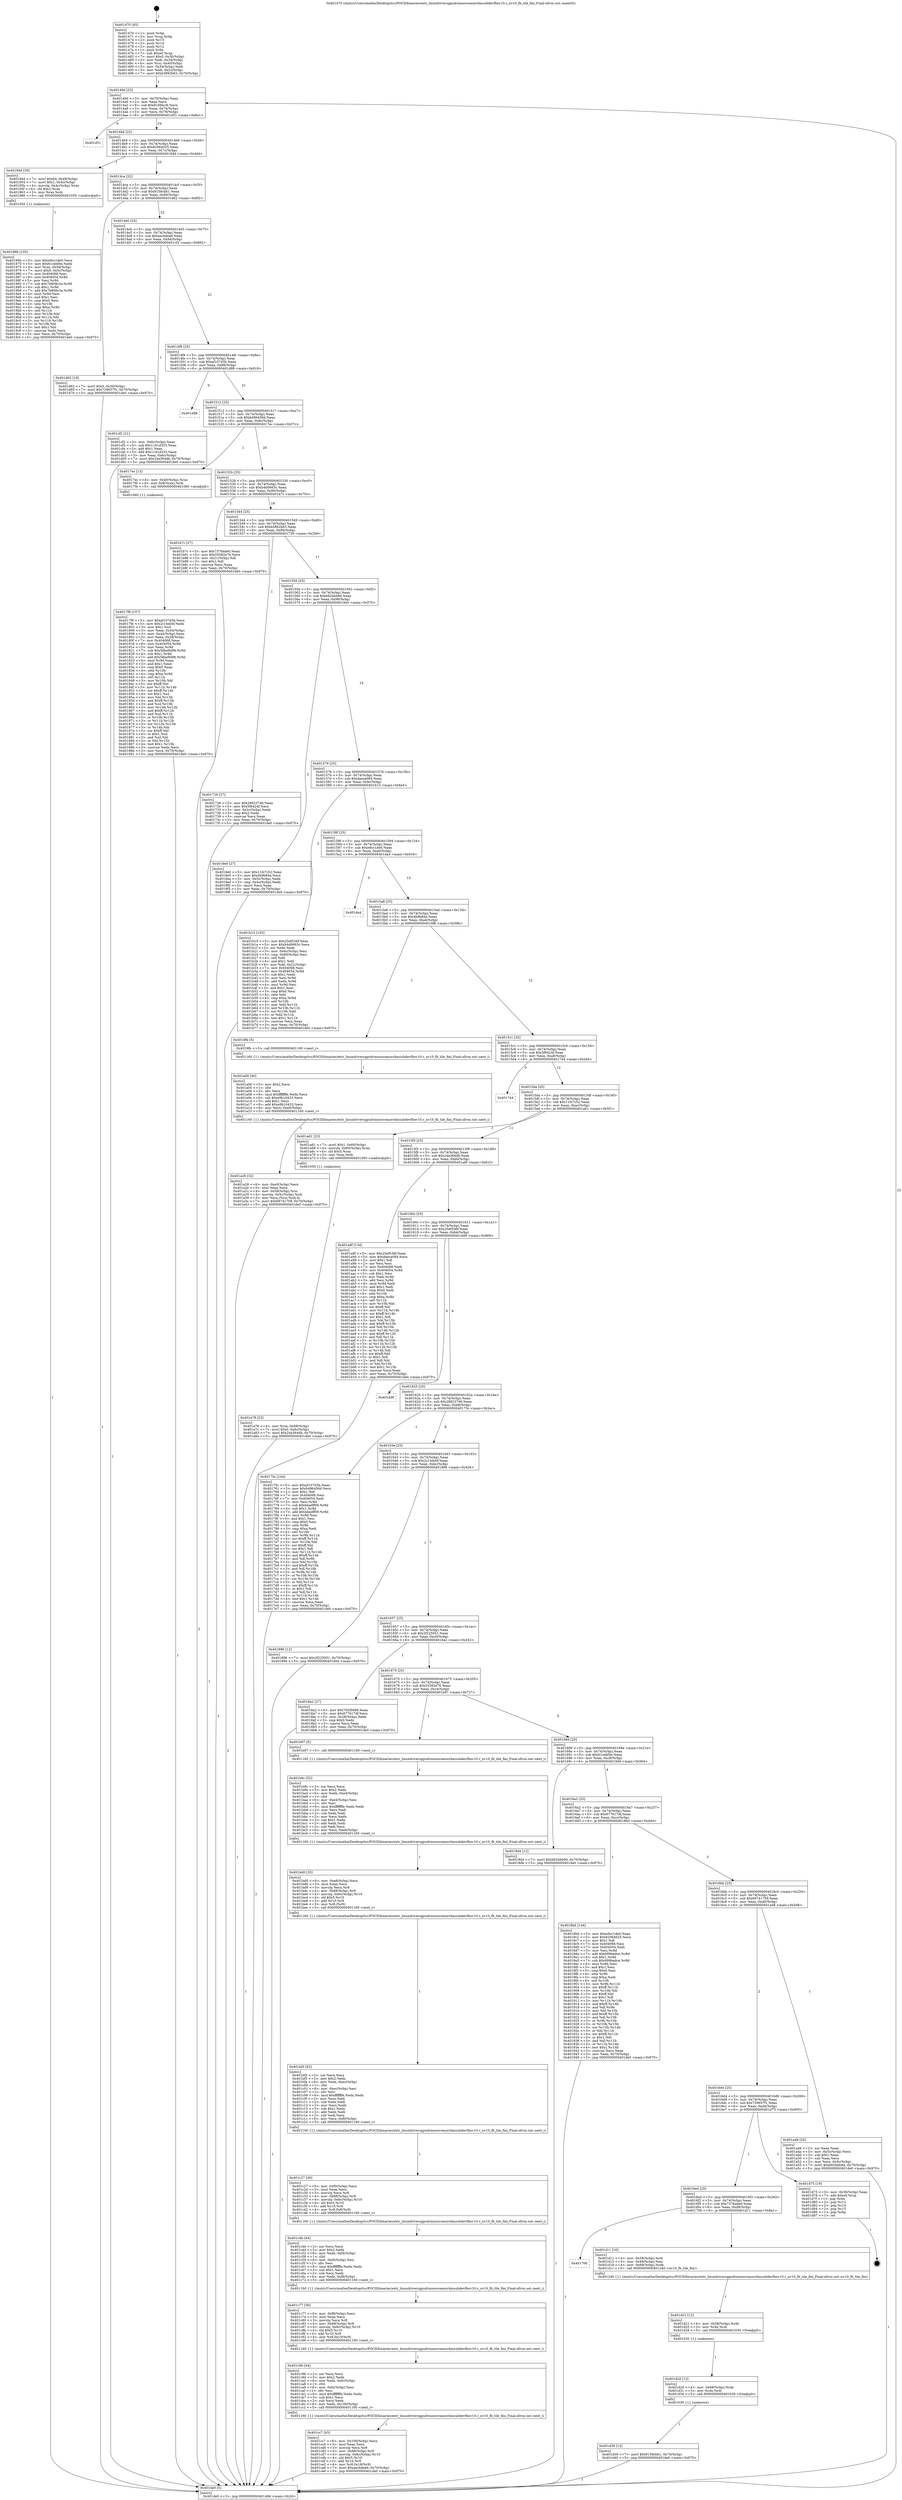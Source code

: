 digraph "0x401470" {
  label = "0x401470 (/mnt/c/Users/mathe/Desktop/tcc/POCII/binaries/extr_linuxdriversgpudrmnouveaunvkmsubdevfbnv10.c_nv10_fb_tile_fini_Final-ollvm.out::main(0))"
  labelloc = "t"
  node[shape=record]

  Entry [label="",width=0.3,height=0.3,shape=circle,fillcolor=black,style=filled]
  "0x40149d" [label="{
     0x40149d [23]\l
     | [instrs]\l
     &nbsp;&nbsp;0x40149d \<+3\>: mov -0x70(%rbp),%eax\l
     &nbsp;&nbsp;0x4014a0 \<+2\>: mov %eax,%ecx\l
     &nbsp;&nbsp;0x4014a2 \<+6\>: sub $0x816fdcc6,%ecx\l
     &nbsp;&nbsp;0x4014a8 \<+3\>: mov %eax,-0x74(%rbp)\l
     &nbsp;&nbsp;0x4014ab \<+3\>: mov %ecx,-0x78(%rbp)\l
     &nbsp;&nbsp;0x4014ae \<+6\>: je 0000000000401d51 \<main+0x8e1\>\l
  }"]
  "0x401d51" [label="{
     0x401d51\l
  }", style=dashed]
  "0x4014b4" [label="{
     0x4014b4 [22]\l
     | [instrs]\l
     &nbsp;&nbsp;0x4014b4 \<+5\>: jmp 00000000004014b9 \<main+0x49\>\l
     &nbsp;&nbsp;0x4014b9 \<+3\>: mov -0x74(%rbp),%eax\l
     &nbsp;&nbsp;0x4014bc \<+5\>: sub $0x82064025,%eax\l
     &nbsp;&nbsp;0x4014c1 \<+3\>: mov %eax,-0x7c(%rbp)\l
     &nbsp;&nbsp;0x4014c4 \<+6\>: je 000000000040194d \<main+0x4dd\>\l
  }"]
  Exit [label="",width=0.3,height=0.3,shape=circle,fillcolor=black,style=filled,peripheries=2]
  "0x40194d" [label="{
     0x40194d [30]\l
     | [instrs]\l
     &nbsp;&nbsp;0x40194d \<+7\>: movl $0x64,-0x48(%rbp)\l
     &nbsp;&nbsp;0x401954 \<+7\>: movl $0x1,-0x4c(%rbp)\l
     &nbsp;&nbsp;0x40195b \<+4\>: movslq -0x4c(%rbp),%rax\l
     &nbsp;&nbsp;0x40195f \<+4\>: shl $0x2,%rax\l
     &nbsp;&nbsp;0x401963 \<+3\>: mov %rax,%rdi\l
     &nbsp;&nbsp;0x401966 \<+5\>: call 0000000000401050 \<malloc@plt\>\l
     | [calls]\l
     &nbsp;&nbsp;0x401050 \{1\} (unknown)\l
  }"]
  "0x4014ca" [label="{
     0x4014ca [22]\l
     | [instrs]\l
     &nbsp;&nbsp;0x4014ca \<+5\>: jmp 00000000004014cf \<main+0x5f\>\l
     &nbsp;&nbsp;0x4014cf \<+3\>: mov -0x74(%rbp),%eax\l
     &nbsp;&nbsp;0x4014d2 \<+5\>: sub $0x9158cbb1,%eax\l
     &nbsp;&nbsp;0x4014d7 \<+3\>: mov %eax,-0x80(%rbp)\l
     &nbsp;&nbsp;0x4014da \<+6\>: je 0000000000401d62 \<main+0x8f2\>\l
  }"]
  "0x401d39" [label="{
     0x401d39 [12]\l
     | [instrs]\l
     &nbsp;&nbsp;0x401d39 \<+7\>: movl $0x9158cbb1,-0x70(%rbp)\l
     &nbsp;&nbsp;0x401d40 \<+5\>: jmp 0000000000401de0 \<main+0x970\>\l
  }"]
  "0x401d62" [label="{
     0x401d62 [19]\l
     | [instrs]\l
     &nbsp;&nbsp;0x401d62 \<+7\>: movl $0x0,-0x30(%rbp)\l
     &nbsp;&nbsp;0x401d69 \<+7\>: movl $0x729657f1,-0x70(%rbp)\l
     &nbsp;&nbsp;0x401d70 \<+5\>: jmp 0000000000401de0 \<main+0x970\>\l
  }"]
  "0x4014e0" [label="{
     0x4014e0 [25]\l
     | [instrs]\l
     &nbsp;&nbsp;0x4014e0 \<+5\>: jmp 00000000004014e5 \<main+0x75\>\l
     &nbsp;&nbsp;0x4014e5 \<+3\>: mov -0x74(%rbp),%eax\l
     &nbsp;&nbsp;0x4014e8 \<+5\>: sub $0xaecbdea9,%eax\l
     &nbsp;&nbsp;0x4014ed \<+6\>: mov %eax,-0x84(%rbp)\l
     &nbsp;&nbsp;0x4014f3 \<+6\>: je 0000000000401cf2 \<main+0x882\>\l
  }"]
  "0x401d2d" [label="{
     0x401d2d [12]\l
     | [instrs]\l
     &nbsp;&nbsp;0x401d2d \<+4\>: mov -0x68(%rbp),%rdx\l
     &nbsp;&nbsp;0x401d31 \<+3\>: mov %rdx,%rdi\l
     &nbsp;&nbsp;0x401d34 \<+5\>: call 0000000000401030 \<free@plt\>\l
     | [calls]\l
     &nbsp;&nbsp;0x401030 \{1\} (unknown)\l
  }"]
  "0x401cf2" [label="{
     0x401cf2 [31]\l
     | [instrs]\l
     &nbsp;&nbsp;0x401cf2 \<+3\>: mov -0x6c(%rbp),%eax\l
     &nbsp;&nbsp;0x401cf5 \<+5\>: sub $0x1161d333,%eax\l
     &nbsp;&nbsp;0x401cfa \<+3\>: add $0x1,%eax\l
     &nbsp;&nbsp;0x401cfd \<+5\>: add $0x1161d333,%eax\l
     &nbsp;&nbsp;0x401d02 \<+3\>: mov %eax,-0x6c(%rbp)\l
     &nbsp;&nbsp;0x401d05 \<+7\>: movl $0x24a364db,-0x70(%rbp)\l
     &nbsp;&nbsp;0x401d0c \<+5\>: jmp 0000000000401de0 \<main+0x970\>\l
  }"]
  "0x4014f9" [label="{
     0x4014f9 [25]\l
     | [instrs]\l
     &nbsp;&nbsp;0x4014f9 \<+5\>: jmp 00000000004014fe \<main+0x8e\>\l
     &nbsp;&nbsp;0x4014fe \<+3\>: mov -0x74(%rbp),%eax\l
     &nbsp;&nbsp;0x401501 \<+5\>: sub $0xaf107d3b,%eax\l
     &nbsp;&nbsp;0x401506 \<+6\>: mov %eax,-0x88(%rbp)\l
     &nbsp;&nbsp;0x40150c \<+6\>: je 0000000000401d88 \<main+0x918\>\l
  }"]
  "0x401d21" [label="{
     0x401d21 [12]\l
     | [instrs]\l
     &nbsp;&nbsp;0x401d21 \<+4\>: mov -0x58(%rbp),%rdx\l
     &nbsp;&nbsp;0x401d25 \<+3\>: mov %rdx,%rdi\l
     &nbsp;&nbsp;0x401d28 \<+5\>: call 0000000000401030 \<free@plt\>\l
     | [calls]\l
     &nbsp;&nbsp;0x401030 \{1\} (unknown)\l
  }"]
  "0x401d88" [label="{
     0x401d88\l
  }", style=dashed]
  "0x401512" [label="{
     0x401512 [25]\l
     | [instrs]\l
     &nbsp;&nbsp;0x401512 \<+5\>: jmp 0000000000401517 \<main+0xa7\>\l
     &nbsp;&nbsp;0x401517 \<+3\>: mov -0x74(%rbp),%eax\l
     &nbsp;&nbsp;0x40151a \<+5\>: sub $0xb496456d,%eax\l
     &nbsp;&nbsp;0x40151f \<+6\>: mov %eax,-0x8c(%rbp)\l
     &nbsp;&nbsp;0x401525 \<+6\>: je 00000000004017ec \<main+0x37c\>\l
  }"]
  "0x401706" [label="{
     0x401706\l
  }", style=dashed]
  "0x4017ec" [label="{
     0x4017ec [13]\l
     | [instrs]\l
     &nbsp;&nbsp;0x4017ec \<+4\>: mov -0x40(%rbp),%rax\l
     &nbsp;&nbsp;0x4017f0 \<+4\>: mov 0x8(%rax),%rdi\l
     &nbsp;&nbsp;0x4017f4 \<+5\>: call 0000000000401060 \<atoi@plt\>\l
     | [calls]\l
     &nbsp;&nbsp;0x401060 \{1\} (unknown)\l
  }"]
  "0x40152b" [label="{
     0x40152b [25]\l
     | [instrs]\l
     &nbsp;&nbsp;0x40152b \<+5\>: jmp 0000000000401530 \<main+0xc0\>\l
     &nbsp;&nbsp;0x401530 \<+3\>: mov -0x74(%rbp),%eax\l
     &nbsp;&nbsp;0x401533 \<+5\>: sub $0xb4d0663c,%eax\l
     &nbsp;&nbsp;0x401538 \<+6\>: mov %eax,-0x90(%rbp)\l
     &nbsp;&nbsp;0x40153e \<+6\>: je 0000000000401b7c \<main+0x70c\>\l
  }"]
  "0x401d11" [label="{
     0x401d11 [16]\l
     | [instrs]\l
     &nbsp;&nbsp;0x401d11 \<+4\>: mov -0x58(%rbp),%rdi\l
     &nbsp;&nbsp;0x401d15 \<+3\>: mov -0x48(%rbp),%esi\l
     &nbsp;&nbsp;0x401d18 \<+4\>: mov -0x68(%rbp),%rdx\l
     &nbsp;&nbsp;0x401d1c \<+5\>: call 0000000000401240 \<nv10_fb_tile_fini\>\l
     | [calls]\l
     &nbsp;&nbsp;0x401240 \{1\} (/mnt/c/Users/mathe/Desktop/tcc/POCII/binaries/extr_linuxdriversgpudrmnouveaunvkmsubdevfbnv10.c_nv10_fb_tile_fini_Final-ollvm.out::nv10_fb_tile_fini)\l
  }"]
  "0x401b7c" [label="{
     0x401b7c [27]\l
     | [instrs]\l
     &nbsp;&nbsp;0x401b7c \<+5\>: mov $0x7376ade0,%eax\l
     &nbsp;&nbsp;0x401b81 \<+5\>: mov $0x55582e76,%ecx\l
     &nbsp;&nbsp;0x401b86 \<+3\>: mov -0x21(%rbp),%dl\l
     &nbsp;&nbsp;0x401b89 \<+3\>: test $0x1,%dl\l
     &nbsp;&nbsp;0x401b8c \<+3\>: cmovne %ecx,%eax\l
     &nbsp;&nbsp;0x401b8f \<+3\>: mov %eax,-0x70(%rbp)\l
     &nbsp;&nbsp;0x401b92 \<+5\>: jmp 0000000000401de0 \<main+0x970\>\l
  }"]
  "0x401544" [label="{
     0x401544 [25]\l
     | [instrs]\l
     &nbsp;&nbsp;0x401544 \<+5\>: jmp 0000000000401549 \<main+0xd9\>\l
     &nbsp;&nbsp;0x401549 \<+3\>: mov -0x74(%rbp),%eax\l
     &nbsp;&nbsp;0x40154c \<+5\>: sub $0xb5892b63,%eax\l
     &nbsp;&nbsp;0x401551 \<+6\>: mov %eax,-0x94(%rbp)\l
     &nbsp;&nbsp;0x401557 \<+6\>: je 0000000000401729 \<main+0x2b9\>\l
  }"]
  "0x4016ed" [label="{
     0x4016ed [25]\l
     | [instrs]\l
     &nbsp;&nbsp;0x4016ed \<+5\>: jmp 00000000004016f2 \<main+0x282\>\l
     &nbsp;&nbsp;0x4016f2 \<+3\>: mov -0x74(%rbp),%eax\l
     &nbsp;&nbsp;0x4016f5 \<+5\>: sub $0x7376ade0,%eax\l
     &nbsp;&nbsp;0x4016fa \<+6\>: mov %eax,-0xd8(%rbp)\l
     &nbsp;&nbsp;0x401700 \<+6\>: je 0000000000401d11 \<main+0x8a1\>\l
  }"]
  "0x401729" [label="{
     0x401729 [27]\l
     | [instrs]\l
     &nbsp;&nbsp;0x401729 \<+5\>: mov $0x28923746,%eax\l
     &nbsp;&nbsp;0x40172e \<+5\>: mov $0x5f6424f,%ecx\l
     &nbsp;&nbsp;0x401733 \<+3\>: mov -0x2c(%rbp),%edx\l
     &nbsp;&nbsp;0x401736 \<+3\>: cmp $0x2,%edx\l
     &nbsp;&nbsp;0x401739 \<+3\>: cmovne %ecx,%eax\l
     &nbsp;&nbsp;0x40173c \<+3\>: mov %eax,-0x70(%rbp)\l
     &nbsp;&nbsp;0x40173f \<+5\>: jmp 0000000000401de0 \<main+0x970\>\l
  }"]
  "0x40155d" [label="{
     0x40155d [25]\l
     | [instrs]\l
     &nbsp;&nbsp;0x40155d \<+5\>: jmp 0000000000401562 \<main+0xf2\>\l
     &nbsp;&nbsp;0x401562 \<+3\>: mov -0x74(%rbp),%eax\l
     &nbsp;&nbsp;0x401565 \<+5\>: sub $0xb62bbb9d,%eax\l
     &nbsp;&nbsp;0x40156a \<+6\>: mov %eax,-0x98(%rbp)\l
     &nbsp;&nbsp;0x401570 \<+6\>: je 00000000004019e0 \<main+0x570\>\l
  }"]
  "0x401de0" [label="{
     0x401de0 [5]\l
     | [instrs]\l
     &nbsp;&nbsp;0x401de0 \<+5\>: jmp 000000000040149d \<main+0x2d\>\l
  }"]
  "0x401470" [label="{
     0x401470 [45]\l
     | [instrs]\l
     &nbsp;&nbsp;0x401470 \<+1\>: push %rbp\l
     &nbsp;&nbsp;0x401471 \<+3\>: mov %rsp,%rbp\l
     &nbsp;&nbsp;0x401474 \<+2\>: push %r15\l
     &nbsp;&nbsp;0x401476 \<+2\>: push %r14\l
     &nbsp;&nbsp;0x401478 \<+2\>: push %r12\l
     &nbsp;&nbsp;0x40147a \<+1\>: push %rbx\l
     &nbsp;&nbsp;0x40147b \<+7\>: sub $0xe0,%rsp\l
     &nbsp;&nbsp;0x401482 \<+7\>: movl $0x0,-0x30(%rbp)\l
     &nbsp;&nbsp;0x401489 \<+3\>: mov %edi,-0x34(%rbp)\l
     &nbsp;&nbsp;0x40148c \<+4\>: mov %rsi,-0x40(%rbp)\l
     &nbsp;&nbsp;0x401490 \<+3\>: mov -0x34(%rbp),%edi\l
     &nbsp;&nbsp;0x401493 \<+3\>: mov %edi,-0x2c(%rbp)\l
     &nbsp;&nbsp;0x401496 \<+7\>: movl $0xb5892b63,-0x70(%rbp)\l
  }"]
  "0x401d75" [label="{
     0x401d75 [19]\l
     | [instrs]\l
     &nbsp;&nbsp;0x401d75 \<+3\>: mov -0x30(%rbp),%eax\l
     &nbsp;&nbsp;0x401d78 \<+7\>: add $0xe0,%rsp\l
     &nbsp;&nbsp;0x401d7f \<+1\>: pop %rbx\l
     &nbsp;&nbsp;0x401d80 \<+2\>: pop %r12\l
     &nbsp;&nbsp;0x401d82 \<+2\>: pop %r14\l
     &nbsp;&nbsp;0x401d84 \<+2\>: pop %r15\l
     &nbsp;&nbsp;0x401d86 \<+1\>: pop %rbp\l
     &nbsp;&nbsp;0x401d87 \<+1\>: ret\l
  }"]
  "0x4019e0" [label="{
     0x4019e0 [27]\l
     | [instrs]\l
     &nbsp;&nbsp;0x4019e0 \<+5\>: mov $0x11fc7c52,%eax\l
     &nbsp;&nbsp;0x4019e5 \<+5\>: mov $0x4b9b84a,%ecx\l
     &nbsp;&nbsp;0x4019ea \<+3\>: mov -0x5c(%rbp),%edx\l
     &nbsp;&nbsp;0x4019ed \<+3\>: cmp -0x4c(%rbp),%edx\l
     &nbsp;&nbsp;0x4019f0 \<+3\>: cmovl %ecx,%eax\l
     &nbsp;&nbsp;0x4019f3 \<+3\>: mov %eax,-0x70(%rbp)\l
     &nbsp;&nbsp;0x4019f6 \<+5\>: jmp 0000000000401de0 \<main+0x970\>\l
  }"]
  "0x401576" [label="{
     0x401576 [25]\l
     | [instrs]\l
     &nbsp;&nbsp;0x401576 \<+5\>: jmp 000000000040157b \<main+0x10b\>\l
     &nbsp;&nbsp;0x40157b \<+3\>: mov -0x74(%rbp),%eax\l
     &nbsp;&nbsp;0x40157e \<+5\>: sub $0xdaeca084,%eax\l
     &nbsp;&nbsp;0x401583 \<+6\>: mov %eax,-0x9c(%rbp)\l
     &nbsp;&nbsp;0x401589 \<+6\>: je 0000000000401b15 \<main+0x6a5\>\l
  }"]
  "0x401cc7" [label="{
     0x401cc7 [43]\l
     | [instrs]\l
     &nbsp;&nbsp;0x401cc7 \<+6\>: mov -0x100(%rbp),%ecx\l
     &nbsp;&nbsp;0x401ccd \<+3\>: imul %eax,%ecx\l
     &nbsp;&nbsp;0x401cd0 \<+3\>: movslq %ecx,%r8\l
     &nbsp;&nbsp;0x401cd3 \<+4\>: mov -0x68(%rbp),%r9\l
     &nbsp;&nbsp;0x401cd7 \<+4\>: movslq -0x6c(%rbp),%r10\l
     &nbsp;&nbsp;0x401cdb \<+4\>: shl $0x5,%r10\l
     &nbsp;&nbsp;0x401cdf \<+3\>: add %r10,%r9\l
     &nbsp;&nbsp;0x401ce2 \<+4\>: mov %r8,0x18(%r9)\l
     &nbsp;&nbsp;0x401ce6 \<+7\>: movl $0xaecbdea9,-0x70(%rbp)\l
     &nbsp;&nbsp;0x401ced \<+5\>: jmp 0000000000401de0 \<main+0x970\>\l
  }"]
  "0x401b15" [label="{
     0x401b15 [103]\l
     | [instrs]\l
     &nbsp;&nbsp;0x401b15 \<+5\>: mov $0x25ef536f,%eax\l
     &nbsp;&nbsp;0x401b1a \<+5\>: mov $0xb4d0663c,%ecx\l
     &nbsp;&nbsp;0x401b1f \<+2\>: xor %edx,%edx\l
     &nbsp;&nbsp;0x401b21 \<+3\>: mov -0x6c(%rbp),%esi\l
     &nbsp;&nbsp;0x401b24 \<+3\>: cmp -0x60(%rbp),%esi\l
     &nbsp;&nbsp;0x401b27 \<+4\>: setl %dil\l
     &nbsp;&nbsp;0x401b2b \<+4\>: and $0x1,%dil\l
     &nbsp;&nbsp;0x401b2f \<+4\>: mov %dil,-0x21(%rbp)\l
     &nbsp;&nbsp;0x401b33 \<+7\>: mov 0x404068,%esi\l
     &nbsp;&nbsp;0x401b3a \<+8\>: mov 0x404054,%r8d\l
     &nbsp;&nbsp;0x401b42 \<+3\>: sub $0x1,%edx\l
     &nbsp;&nbsp;0x401b45 \<+3\>: mov %esi,%r9d\l
     &nbsp;&nbsp;0x401b48 \<+3\>: add %edx,%r9d\l
     &nbsp;&nbsp;0x401b4b \<+4\>: imul %r9d,%esi\l
     &nbsp;&nbsp;0x401b4f \<+3\>: and $0x1,%esi\l
     &nbsp;&nbsp;0x401b52 \<+3\>: cmp $0x0,%esi\l
     &nbsp;&nbsp;0x401b55 \<+4\>: sete %dil\l
     &nbsp;&nbsp;0x401b59 \<+4\>: cmp $0xa,%r8d\l
     &nbsp;&nbsp;0x401b5d \<+4\>: setl %r10b\l
     &nbsp;&nbsp;0x401b61 \<+3\>: mov %dil,%r11b\l
     &nbsp;&nbsp;0x401b64 \<+3\>: and %r10b,%r11b\l
     &nbsp;&nbsp;0x401b67 \<+3\>: xor %r10b,%dil\l
     &nbsp;&nbsp;0x401b6a \<+3\>: or %dil,%r11b\l
     &nbsp;&nbsp;0x401b6d \<+4\>: test $0x1,%r11b\l
     &nbsp;&nbsp;0x401b71 \<+3\>: cmovne %ecx,%eax\l
     &nbsp;&nbsp;0x401b74 \<+3\>: mov %eax,-0x70(%rbp)\l
     &nbsp;&nbsp;0x401b77 \<+5\>: jmp 0000000000401de0 \<main+0x970\>\l
  }"]
  "0x40158f" [label="{
     0x40158f [25]\l
     | [instrs]\l
     &nbsp;&nbsp;0x40158f \<+5\>: jmp 0000000000401594 \<main+0x124\>\l
     &nbsp;&nbsp;0x401594 \<+3\>: mov -0x74(%rbp),%eax\l
     &nbsp;&nbsp;0x401597 \<+5\>: sub $0xe9cc1de0,%eax\l
     &nbsp;&nbsp;0x40159c \<+6\>: mov %eax,-0xa0(%rbp)\l
     &nbsp;&nbsp;0x4015a2 \<+6\>: je 0000000000401da4 \<main+0x934\>\l
  }"]
  "0x401c9b" [label="{
     0x401c9b [44]\l
     | [instrs]\l
     &nbsp;&nbsp;0x401c9b \<+2\>: xor %ecx,%ecx\l
     &nbsp;&nbsp;0x401c9d \<+5\>: mov $0x2,%edx\l
     &nbsp;&nbsp;0x401ca2 \<+6\>: mov %edx,-0xfc(%rbp)\l
     &nbsp;&nbsp;0x401ca8 \<+1\>: cltd\l
     &nbsp;&nbsp;0x401ca9 \<+6\>: mov -0xfc(%rbp),%esi\l
     &nbsp;&nbsp;0x401caf \<+2\>: idiv %esi\l
     &nbsp;&nbsp;0x401cb1 \<+6\>: imul $0xfffffffe,%edx,%edx\l
     &nbsp;&nbsp;0x401cb7 \<+3\>: sub $0x1,%ecx\l
     &nbsp;&nbsp;0x401cba \<+2\>: sub %ecx,%edx\l
     &nbsp;&nbsp;0x401cbc \<+6\>: mov %edx,-0x100(%rbp)\l
     &nbsp;&nbsp;0x401cc2 \<+5\>: call 0000000000401160 \<next_i\>\l
     | [calls]\l
     &nbsp;&nbsp;0x401160 \{1\} (/mnt/c/Users/mathe/Desktop/tcc/POCII/binaries/extr_linuxdriversgpudrmnouveaunvkmsubdevfbnv10.c_nv10_fb_tile_fini_Final-ollvm.out::next_i)\l
  }"]
  "0x401da4" [label="{
     0x401da4\l
  }", style=dashed]
  "0x4015a8" [label="{
     0x4015a8 [25]\l
     | [instrs]\l
     &nbsp;&nbsp;0x4015a8 \<+5\>: jmp 00000000004015ad \<main+0x13d\>\l
     &nbsp;&nbsp;0x4015ad \<+3\>: mov -0x74(%rbp),%eax\l
     &nbsp;&nbsp;0x4015b0 \<+5\>: sub $0x4b9b84a,%eax\l
     &nbsp;&nbsp;0x4015b5 \<+6\>: mov %eax,-0xa4(%rbp)\l
     &nbsp;&nbsp;0x4015bb \<+6\>: je 00000000004019fb \<main+0x58b\>\l
  }"]
  "0x401c77" [label="{
     0x401c77 [36]\l
     | [instrs]\l
     &nbsp;&nbsp;0x401c77 \<+6\>: mov -0xf8(%rbp),%ecx\l
     &nbsp;&nbsp;0x401c7d \<+3\>: imul %eax,%ecx\l
     &nbsp;&nbsp;0x401c80 \<+3\>: movslq %ecx,%r8\l
     &nbsp;&nbsp;0x401c83 \<+4\>: mov -0x68(%rbp),%r9\l
     &nbsp;&nbsp;0x401c87 \<+4\>: movslq -0x6c(%rbp),%r10\l
     &nbsp;&nbsp;0x401c8b \<+4\>: shl $0x5,%r10\l
     &nbsp;&nbsp;0x401c8f \<+3\>: add %r10,%r9\l
     &nbsp;&nbsp;0x401c92 \<+4\>: mov %r8,0x10(%r9)\l
     &nbsp;&nbsp;0x401c96 \<+5\>: call 0000000000401160 \<next_i\>\l
     | [calls]\l
     &nbsp;&nbsp;0x401160 \{1\} (/mnt/c/Users/mathe/Desktop/tcc/POCII/binaries/extr_linuxdriversgpudrmnouveaunvkmsubdevfbnv10.c_nv10_fb_tile_fini_Final-ollvm.out::next_i)\l
  }"]
  "0x4019fb" [label="{
     0x4019fb [5]\l
     | [instrs]\l
     &nbsp;&nbsp;0x4019fb \<+5\>: call 0000000000401160 \<next_i\>\l
     | [calls]\l
     &nbsp;&nbsp;0x401160 \{1\} (/mnt/c/Users/mathe/Desktop/tcc/POCII/binaries/extr_linuxdriversgpudrmnouveaunvkmsubdevfbnv10.c_nv10_fb_tile_fini_Final-ollvm.out::next_i)\l
  }"]
  "0x4015c1" [label="{
     0x4015c1 [25]\l
     | [instrs]\l
     &nbsp;&nbsp;0x4015c1 \<+5\>: jmp 00000000004015c6 \<main+0x156\>\l
     &nbsp;&nbsp;0x4015c6 \<+3\>: mov -0x74(%rbp),%eax\l
     &nbsp;&nbsp;0x4015c9 \<+5\>: sub $0x5f6424f,%eax\l
     &nbsp;&nbsp;0x4015ce \<+6\>: mov %eax,-0xa8(%rbp)\l
     &nbsp;&nbsp;0x4015d4 \<+6\>: je 0000000000401744 \<main+0x2d4\>\l
  }"]
  "0x401c4b" [label="{
     0x401c4b [44]\l
     | [instrs]\l
     &nbsp;&nbsp;0x401c4b \<+2\>: xor %ecx,%ecx\l
     &nbsp;&nbsp;0x401c4d \<+5\>: mov $0x2,%edx\l
     &nbsp;&nbsp;0x401c52 \<+6\>: mov %edx,-0xf4(%rbp)\l
     &nbsp;&nbsp;0x401c58 \<+1\>: cltd\l
     &nbsp;&nbsp;0x401c59 \<+6\>: mov -0xf4(%rbp),%esi\l
     &nbsp;&nbsp;0x401c5f \<+2\>: idiv %esi\l
     &nbsp;&nbsp;0x401c61 \<+6\>: imul $0xfffffffe,%edx,%edx\l
     &nbsp;&nbsp;0x401c67 \<+3\>: sub $0x1,%ecx\l
     &nbsp;&nbsp;0x401c6a \<+2\>: sub %ecx,%edx\l
     &nbsp;&nbsp;0x401c6c \<+6\>: mov %edx,-0xf8(%rbp)\l
     &nbsp;&nbsp;0x401c72 \<+5\>: call 0000000000401160 \<next_i\>\l
     | [calls]\l
     &nbsp;&nbsp;0x401160 \{1\} (/mnt/c/Users/mathe/Desktop/tcc/POCII/binaries/extr_linuxdriversgpudrmnouveaunvkmsubdevfbnv10.c_nv10_fb_tile_fini_Final-ollvm.out::next_i)\l
  }"]
  "0x401744" [label="{
     0x401744\l
  }", style=dashed]
  "0x4015da" [label="{
     0x4015da [25]\l
     | [instrs]\l
     &nbsp;&nbsp;0x4015da \<+5\>: jmp 00000000004015df \<main+0x16f\>\l
     &nbsp;&nbsp;0x4015df \<+3\>: mov -0x74(%rbp),%eax\l
     &nbsp;&nbsp;0x4015e2 \<+5\>: sub $0x11fc7c52,%eax\l
     &nbsp;&nbsp;0x4015e7 \<+6\>: mov %eax,-0xac(%rbp)\l
     &nbsp;&nbsp;0x4015ed \<+6\>: je 0000000000401a61 \<main+0x5f1\>\l
  }"]
  "0x401c27" [label="{
     0x401c27 [36]\l
     | [instrs]\l
     &nbsp;&nbsp;0x401c27 \<+6\>: mov -0xf0(%rbp),%ecx\l
     &nbsp;&nbsp;0x401c2d \<+3\>: imul %eax,%ecx\l
     &nbsp;&nbsp;0x401c30 \<+3\>: movslq %ecx,%r8\l
     &nbsp;&nbsp;0x401c33 \<+4\>: mov -0x68(%rbp),%r9\l
     &nbsp;&nbsp;0x401c37 \<+4\>: movslq -0x6c(%rbp),%r10\l
     &nbsp;&nbsp;0x401c3b \<+4\>: shl $0x5,%r10\l
     &nbsp;&nbsp;0x401c3f \<+3\>: add %r10,%r9\l
     &nbsp;&nbsp;0x401c42 \<+4\>: mov %r8,0x8(%r9)\l
     &nbsp;&nbsp;0x401c46 \<+5\>: call 0000000000401160 \<next_i\>\l
     | [calls]\l
     &nbsp;&nbsp;0x401160 \{1\} (/mnt/c/Users/mathe/Desktop/tcc/POCII/binaries/extr_linuxdriversgpudrmnouveaunvkmsubdevfbnv10.c_nv10_fb_tile_fini_Final-ollvm.out::next_i)\l
  }"]
  "0x401a61" [label="{
     0x401a61 [23]\l
     | [instrs]\l
     &nbsp;&nbsp;0x401a61 \<+7\>: movl $0x1,-0x60(%rbp)\l
     &nbsp;&nbsp;0x401a68 \<+4\>: movslq -0x60(%rbp),%rax\l
     &nbsp;&nbsp;0x401a6c \<+4\>: shl $0x5,%rax\l
     &nbsp;&nbsp;0x401a70 \<+3\>: mov %rax,%rdi\l
     &nbsp;&nbsp;0x401a73 \<+5\>: call 0000000000401050 \<malloc@plt\>\l
     | [calls]\l
     &nbsp;&nbsp;0x401050 \{1\} (unknown)\l
  }"]
  "0x4015f3" [label="{
     0x4015f3 [25]\l
     | [instrs]\l
     &nbsp;&nbsp;0x4015f3 \<+5\>: jmp 00000000004015f8 \<main+0x188\>\l
     &nbsp;&nbsp;0x4015f8 \<+3\>: mov -0x74(%rbp),%eax\l
     &nbsp;&nbsp;0x4015fb \<+5\>: sub $0x24a364db,%eax\l
     &nbsp;&nbsp;0x401600 \<+6\>: mov %eax,-0xb0(%rbp)\l
     &nbsp;&nbsp;0x401606 \<+6\>: je 0000000000401a8f \<main+0x61f\>\l
  }"]
  "0x401bf3" [label="{
     0x401bf3 [52]\l
     | [instrs]\l
     &nbsp;&nbsp;0x401bf3 \<+2\>: xor %ecx,%ecx\l
     &nbsp;&nbsp;0x401bf5 \<+5\>: mov $0x2,%edx\l
     &nbsp;&nbsp;0x401bfa \<+6\>: mov %edx,-0xec(%rbp)\l
     &nbsp;&nbsp;0x401c00 \<+1\>: cltd\l
     &nbsp;&nbsp;0x401c01 \<+6\>: mov -0xec(%rbp),%esi\l
     &nbsp;&nbsp;0x401c07 \<+2\>: idiv %esi\l
     &nbsp;&nbsp;0x401c09 \<+6\>: imul $0xfffffffe,%edx,%edx\l
     &nbsp;&nbsp;0x401c0f \<+2\>: mov %ecx,%edi\l
     &nbsp;&nbsp;0x401c11 \<+2\>: sub %edx,%edi\l
     &nbsp;&nbsp;0x401c13 \<+2\>: mov %ecx,%edx\l
     &nbsp;&nbsp;0x401c15 \<+3\>: sub $0x1,%edx\l
     &nbsp;&nbsp;0x401c18 \<+2\>: add %edx,%edi\l
     &nbsp;&nbsp;0x401c1a \<+2\>: sub %edi,%ecx\l
     &nbsp;&nbsp;0x401c1c \<+6\>: mov %ecx,-0xf0(%rbp)\l
     &nbsp;&nbsp;0x401c22 \<+5\>: call 0000000000401160 \<next_i\>\l
     | [calls]\l
     &nbsp;&nbsp;0x401160 \{1\} (/mnt/c/Users/mathe/Desktop/tcc/POCII/binaries/extr_linuxdriversgpudrmnouveaunvkmsubdevfbnv10.c_nv10_fb_tile_fini_Final-ollvm.out::next_i)\l
  }"]
  "0x401a8f" [label="{
     0x401a8f [134]\l
     | [instrs]\l
     &nbsp;&nbsp;0x401a8f \<+5\>: mov $0x25ef536f,%eax\l
     &nbsp;&nbsp;0x401a94 \<+5\>: mov $0xdaeca084,%ecx\l
     &nbsp;&nbsp;0x401a99 \<+2\>: mov $0x1,%dl\l
     &nbsp;&nbsp;0x401a9b \<+2\>: xor %esi,%esi\l
     &nbsp;&nbsp;0x401a9d \<+7\>: mov 0x404068,%edi\l
     &nbsp;&nbsp;0x401aa4 \<+8\>: mov 0x404054,%r8d\l
     &nbsp;&nbsp;0x401aac \<+3\>: sub $0x1,%esi\l
     &nbsp;&nbsp;0x401aaf \<+3\>: mov %edi,%r9d\l
     &nbsp;&nbsp;0x401ab2 \<+3\>: add %esi,%r9d\l
     &nbsp;&nbsp;0x401ab5 \<+4\>: imul %r9d,%edi\l
     &nbsp;&nbsp;0x401ab9 \<+3\>: and $0x1,%edi\l
     &nbsp;&nbsp;0x401abc \<+3\>: cmp $0x0,%edi\l
     &nbsp;&nbsp;0x401abf \<+4\>: sete %r10b\l
     &nbsp;&nbsp;0x401ac3 \<+4\>: cmp $0xa,%r8d\l
     &nbsp;&nbsp;0x401ac7 \<+4\>: setl %r11b\l
     &nbsp;&nbsp;0x401acb \<+3\>: mov %r10b,%bl\l
     &nbsp;&nbsp;0x401ace \<+3\>: xor $0xff,%bl\l
     &nbsp;&nbsp;0x401ad1 \<+3\>: mov %r11b,%r14b\l
     &nbsp;&nbsp;0x401ad4 \<+4\>: xor $0xff,%r14b\l
     &nbsp;&nbsp;0x401ad8 \<+3\>: xor $0x1,%dl\l
     &nbsp;&nbsp;0x401adb \<+3\>: mov %bl,%r15b\l
     &nbsp;&nbsp;0x401ade \<+4\>: and $0xff,%r15b\l
     &nbsp;&nbsp;0x401ae2 \<+3\>: and %dl,%r10b\l
     &nbsp;&nbsp;0x401ae5 \<+3\>: mov %r14b,%r12b\l
     &nbsp;&nbsp;0x401ae8 \<+4\>: and $0xff,%r12b\l
     &nbsp;&nbsp;0x401aec \<+3\>: and %dl,%r11b\l
     &nbsp;&nbsp;0x401aef \<+3\>: or %r10b,%r15b\l
     &nbsp;&nbsp;0x401af2 \<+3\>: or %r11b,%r12b\l
     &nbsp;&nbsp;0x401af5 \<+3\>: xor %r12b,%r15b\l
     &nbsp;&nbsp;0x401af8 \<+3\>: or %r14b,%bl\l
     &nbsp;&nbsp;0x401afb \<+3\>: xor $0xff,%bl\l
     &nbsp;&nbsp;0x401afe \<+3\>: or $0x1,%dl\l
     &nbsp;&nbsp;0x401b01 \<+2\>: and %dl,%bl\l
     &nbsp;&nbsp;0x401b03 \<+3\>: or %bl,%r15b\l
     &nbsp;&nbsp;0x401b06 \<+4\>: test $0x1,%r15b\l
     &nbsp;&nbsp;0x401b0a \<+3\>: cmovne %ecx,%eax\l
     &nbsp;&nbsp;0x401b0d \<+3\>: mov %eax,-0x70(%rbp)\l
     &nbsp;&nbsp;0x401b10 \<+5\>: jmp 0000000000401de0 \<main+0x970\>\l
  }"]
  "0x40160c" [label="{
     0x40160c [25]\l
     | [instrs]\l
     &nbsp;&nbsp;0x40160c \<+5\>: jmp 0000000000401611 \<main+0x1a1\>\l
     &nbsp;&nbsp;0x401611 \<+3\>: mov -0x74(%rbp),%eax\l
     &nbsp;&nbsp;0x401614 \<+5\>: sub $0x25ef536f,%eax\l
     &nbsp;&nbsp;0x401619 \<+6\>: mov %eax,-0xb4(%rbp)\l
     &nbsp;&nbsp;0x40161f \<+6\>: je 0000000000401dd9 \<main+0x969\>\l
  }"]
  "0x401bd0" [label="{
     0x401bd0 [35]\l
     | [instrs]\l
     &nbsp;&nbsp;0x401bd0 \<+6\>: mov -0xe8(%rbp),%ecx\l
     &nbsp;&nbsp;0x401bd6 \<+3\>: imul %eax,%ecx\l
     &nbsp;&nbsp;0x401bd9 \<+3\>: movslq %ecx,%r8\l
     &nbsp;&nbsp;0x401bdc \<+4\>: mov -0x68(%rbp),%r9\l
     &nbsp;&nbsp;0x401be0 \<+4\>: movslq -0x6c(%rbp),%r10\l
     &nbsp;&nbsp;0x401be4 \<+4\>: shl $0x5,%r10\l
     &nbsp;&nbsp;0x401be8 \<+3\>: add %r10,%r9\l
     &nbsp;&nbsp;0x401beb \<+3\>: mov %r8,(%r9)\l
     &nbsp;&nbsp;0x401bee \<+5\>: call 0000000000401160 \<next_i\>\l
     | [calls]\l
     &nbsp;&nbsp;0x401160 \{1\} (/mnt/c/Users/mathe/Desktop/tcc/POCII/binaries/extr_linuxdriversgpudrmnouveaunvkmsubdevfbnv10.c_nv10_fb_tile_fini_Final-ollvm.out::next_i)\l
  }"]
  "0x401dd9" [label="{
     0x401dd9\l
  }", style=dashed]
  "0x401625" [label="{
     0x401625 [25]\l
     | [instrs]\l
     &nbsp;&nbsp;0x401625 \<+5\>: jmp 000000000040162a \<main+0x1ba\>\l
     &nbsp;&nbsp;0x40162a \<+3\>: mov -0x74(%rbp),%eax\l
     &nbsp;&nbsp;0x40162d \<+5\>: sub $0x28923746,%eax\l
     &nbsp;&nbsp;0x401632 \<+6\>: mov %eax,-0xb8(%rbp)\l
     &nbsp;&nbsp;0x401638 \<+6\>: je 000000000040175c \<main+0x2ec\>\l
  }"]
  "0x401b9c" [label="{
     0x401b9c [52]\l
     | [instrs]\l
     &nbsp;&nbsp;0x401b9c \<+2\>: xor %ecx,%ecx\l
     &nbsp;&nbsp;0x401b9e \<+5\>: mov $0x2,%edx\l
     &nbsp;&nbsp;0x401ba3 \<+6\>: mov %edx,-0xe4(%rbp)\l
     &nbsp;&nbsp;0x401ba9 \<+1\>: cltd\l
     &nbsp;&nbsp;0x401baa \<+6\>: mov -0xe4(%rbp),%esi\l
     &nbsp;&nbsp;0x401bb0 \<+2\>: idiv %esi\l
     &nbsp;&nbsp;0x401bb2 \<+6\>: imul $0xfffffffe,%edx,%edx\l
     &nbsp;&nbsp;0x401bb8 \<+2\>: mov %ecx,%edi\l
     &nbsp;&nbsp;0x401bba \<+2\>: sub %edx,%edi\l
     &nbsp;&nbsp;0x401bbc \<+2\>: mov %ecx,%edx\l
     &nbsp;&nbsp;0x401bbe \<+3\>: sub $0x1,%edx\l
     &nbsp;&nbsp;0x401bc1 \<+2\>: add %edx,%edi\l
     &nbsp;&nbsp;0x401bc3 \<+2\>: sub %edi,%ecx\l
     &nbsp;&nbsp;0x401bc5 \<+6\>: mov %ecx,-0xe8(%rbp)\l
     &nbsp;&nbsp;0x401bcb \<+5\>: call 0000000000401160 \<next_i\>\l
     | [calls]\l
     &nbsp;&nbsp;0x401160 \{1\} (/mnt/c/Users/mathe/Desktop/tcc/POCII/binaries/extr_linuxdriversgpudrmnouveaunvkmsubdevfbnv10.c_nv10_fb_tile_fini_Final-ollvm.out::next_i)\l
  }"]
  "0x40175c" [label="{
     0x40175c [144]\l
     | [instrs]\l
     &nbsp;&nbsp;0x40175c \<+5\>: mov $0xaf107d3b,%eax\l
     &nbsp;&nbsp;0x401761 \<+5\>: mov $0xb496456d,%ecx\l
     &nbsp;&nbsp;0x401766 \<+2\>: mov $0x1,%dl\l
     &nbsp;&nbsp;0x401768 \<+7\>: mov 0x404068,%esi\l
     &nbsp;&nbsp;0x40176f \<+7\>: mov 0x404054,%edi\l
     &nbsp;&nbsp;0x401776 \<+3\>: mov %esi,%r8d\l
     &nbsp;&nbsp;0x401779 \<+7\>: sub $0xbbadff09,%r8d\l
     &nbsp;&nbsp;0x401780 \<+4\>: sub $0x1,%r8d\l
     &nbsp;&nbsp;0x401784 \<+7\>: add $0xbbadff09,%r8d\l
     &nbsp;&nbsp;0x40178b \<+4\>: imul %r8d,%esi\l
     &nbsp;&nbsp;0x40178f \<+3\>: and $0x1,%esi\l
     &nbsp;&nbsp;0x401792 \<+3\>: cmp $0x0,%esi\l
     &nbsp;&nbsp;0x401795 \<+4\>: sete %r9b\l
     &nbsp;&nbsp;0x401799 \<+3\>: cmp $0xa,%edi\l
     &nbsp;&nbsp;0x40179c \<+4\>: setl %r10b\l
     &nbsp;&nbsp;0x4017a0 \<+3\>: mov %r9b,%r11b\l
     &nbsp;&nbsp;0x4017a3 \<+4\>: xor $0xff,%r11b\l
     &nbsp;&nbsp;0x4017a7 \<+3\>: mov %r10b,%bl\l
     &nbsp;&nbsp;0x4017aa \<+3\>: xor $0xff,%bl\l
     &nbsp;&nbsp;0x4017ad \<+3\>: xor $0x1,%dl\l
     &nbsp;&nbsp;0x4017b0 \<+3\>: mov %r11b,%r14b\l
     &nbsp;&nbsp;0x4017b3 \<+4\>: and $0xff,%r14b\l
     &nbsp;&nbsp;0x4017b7 \<+3\>: and %dl,%r9b\l
     &nbsp;&nbsp;0x4017ba \<+3\>: mov %bl,%r15b\l
     &nbsp;&nbsp;0x4017bd \<+4\>: and $0xff,%r15b\l
     &nbsp;&nbsp;0x4017c1 \<+3\>: and %dl,%r10b\l
     &nbsp;&nbsp;0x4017c4 \<+3\>: or %r9b,%r14b\l
     &nbsp;&nbsp;0x4017c7 \<+3\>: or %r10b,%r15b\l
     &nbsp;&nbsp;0x4017ca \<+3\>: xor %r15b,%r14b\l
     &nbsp;&nbsp;0x4017cd \<+3\>: or %bl,%r11b\l
     &nbsp;&nbsp;0x4017d0 \<+4\>: xor $0xff,%r11b\l
     &nbsp;&nbsp;0x4017d4 \<+3\>: or $0x1,%dl\l
     &nbsp;&nbsp;0x4017d7 \<+3\>: and %dl,%r11b\l
     &nbsp;&nbsp;0x4017da \<+3\>: or %r11b,%r14b\l
     &nbsp;&nbsp;0x4017dd \<+4\>: test $0x1,%r14b\l
     &nbsp;&nbsp;0x4017e1 \<+3\>: cmovne %ecx,%eax\l
     &nbsp;&nbsp;0x4017e4 \<+3\>: mov %eax,-0x70(%rbp)\l
     &nbsp;&nbsp;0x4017e7 \<+5\>: jmp 0000000000401de0 \<main+0x970\>\l
  }"]
  "0x40163e" [label="{
     0x40163e [25]\l
     | [instrs]\l
     &nbsp;&nbsp;0x40163e \<+5\>: jmp 0000000000401643 \<main+0x1d3\>\l
     &nbsp;&nbsp;0x401643 \<+3\>: mov -0x74(%rbp),%eax\l
     &nbsp;&nbsp;0x401646 \<+5\>: sub $0x2c14dcbf,%eax\l
     &nbsp;&nbsp;0x40164b \<+6\>: mov %eax,-0xbc(%rbp)\l
     &nbsp;&nbsp;0x401651 \<+6\>: je 0000000000401896 \<main+0x426\>\l
  }"]
  "0x4017f9" [label="{
     0x4017f9 [157]\l
     | [instrs]\l
     &nbsp;&nbsp;0x4017f9 \<+5\>: mov $0xaf107d3b,%ecx\l
     &nbsp;&nbsp;0x4017fe \<+5\>: mov $0x2c14dcbf,%edx\l
     &nbsp;&nbsp;0x401803 \<+3\>: mov $0x1,%sil\l
     &nbsp;&nbsp;0x401806 \<+3\>: mov %eax,-0x44(%rbp)\l
     &nbsp;&nbsp;0x401809 \<+3\>: mov -0x44(%rbp),%eax\l
     &nbsp;&nbsp;0x40180c \<+3\>: mov %eax,-0x28(%rbp)\l
     &nbsp;&nbsp;0x40180f \<+7\>: mov 0x404068,%eax\l
     &nbsp;&nbsp;0x401816 \<+8\>: mov 0x404054,%r8d\l
     &nbsp;&nbsp;0x40181e \<+3\>: mov %eax,%r9d\l
     &nbsp;&nbsp;0x401821 \<+7\>: sub $0x58be9d98,%r9d\l
     &nbsp;&nbsp;0x401828 \<+4\>: sub $0x1,%r9d\l
     &nbsp;&nbsp;0x40182c \<+7\>: add $0x58be9d98,%r9d\l
     &nbsp;&nbsp;0x401833 \<+4\>: imul %r9d,%eax\l
     &nbsp;&nbsp;0x401837 \<+3\>: and $0x1,%eax\l
     &nbsp;&nbsp;0x40183a \<+3\>: cmp $0x0,%eax\l
     &nbsp;&nbsp;0x40183d \<+4\>: sete %r10b\l
     &nbsp;&nbsp;0x401841 \<+4\>: cmp $0xa,%r8d\l
     &nbsp;&nbsp;0x401845 \<+4\>: setl %r11b\l
     &nbsp;&nbsp;0x401849 \<+3\>: mov %r10b,%bl\l
     &nbsp;&nbsp;0x40184c \<+3\>: xor $0xff,%bl\l
     &nbsp;&nbsp;0x40184f \<+3\>: mov %r11b,%r14b\l
     &nbsp;&nbsp;0x401852 \<+4\>: xor $0xff,%r14b\l
     &nbsp;&nbsp;0x401856 \<+4\>: xor $0x1,%sil\l
     &nbsp;&nbsp;0x40185a \<+3\>: mov %bl,%r15b\l
     &nbsp;&nbsp;0x40185d \<+4\>: and $0xff,%r15b\l
     &nbsp;&nbsp;0x401861 \<+3\>: and %sil,%r10b\l
     &nbsp;&nbsp;0x401864 \<+3\>: mov %r14b,%r12b\l
     &nbsp;&nbsp;0x401867 \<+4\>: and $0xff,%r12b\l
     &nbsp;&nbsp;0x40186b \<+3\>: and %sil,%r11b\l
     &nbsp;&nbsp;0x40186e \<+3\>: or %r10b,%r15b\l
     &nbsp;&nbsp;0x401871 \<+3\>: or %r11b,%r12b\l
     &nbsp;&nbsp;0x401874 \<+3\>: xor %r12b,%r15b\l
     &nbsp;&nbsp;0x401877 \<+3\>: or %r14b,%bl\l
     &nbsp;&nbsp;0x40187a \<+3\>: xor $0xff,%bl\l
     &nbsp;&nbsp;0x40187d \<+4\>: or $0x1,%sil\l
     &nbsp;&nbsp;0x401881 \<+3\>: and %sil,%bl\l
     &nbsp;&nbsp;0x401884 \<+3\>: or %bl,%r15b\l
     &nbsp;&nbsp;0x401887 \<+4\>: test $0x1,%r15b\l
     &nbsp;&nbsp;0x40188b \<+3\>: cmovne %edx,%ecx\l
     &nbsp;&nbsp;0x40188e \<+3\>: mov %ecx,-0x70(%rbp)\l
     &nbsp;&nbsp;0x401891 \<+5\>: jmp 0000000000401de0 \<main+0x970\>\l
  }"]
  "0x401a78" [label="{
     0x401a78 [23]\l
     | [instrs]\l
     &nbsp;&nbsp;0x401a78 \<+4\>: mov %rax,-0x68(%rbp)\l
     &nbsp;&nbsp;0x401a7c \<+7\>: movl $0x0,-0x6c(%rbp)\l
     &nbsp;&nbsp;0x401a83 \<+7\>: movl $0x24a364db,-0x70(%rbp)\l
     &nbsp;&nbsp;0x401a8a \<+5\>: jmp 0000000000401de0 \<main+0x970\>\l
  }"]
  "0x401896" [label="{
     0x401896 [12]\l
     | [instrs]\l
     &nbsp;&nbsp;0x401896 \<+7\>: movl $0x2f225051,-0x70(%rbp)\l
     &nbsp;&nbsp;0x40189d \<+5\>: jmp 0000000000401de0 \<main+0x970\>\l
  }"]
  "0x401657" [label="{
     0x401657 [25]\l
     | [instrs]\l
     &nbsp;&nbsp;0x401657 \<+5\>: jmp 000000000040165c \<main+0x1ec\>\l
     &nbsp;&nbsp;0x40165c \<+3\>: mov -0x74(%rbp),%eax\l
     &nbsp;&nbsp;0x40165f \<+5\>: sub $0x2f225051,%eax\l
     &nbsp;&nbsp;0x401664 \<+6\>: mov %eax,-0xc0(%rbp)\l
     &nbsp;&nbsp;0x40166a \<+6\>: je 00000000004018a2 \<main+0x432\>\l
  }"]
  "0x4016d4" [label="{
     0x4016d4 [25]\l
     | [instrs]\l
     &nbsp;&nbsp;0x4016d4 \<+5\>: jmp 00000000004016d9 \<main+0x269\>\l
     &nbsp;&nbsp;0x4016d9 \<+3\>: mov -0x74(%rbp),%eax\l
     &nbsp;&nbsp;0x4016dc \<+5\>: sub $0x729657f1,%eax\l
     &nbsp;&nbsp;0x4016e1 \<+6\>: mov %eax,-0xd4(%rbp)\l
     &nbsp;&nbsp;0x4016e7 \<+6\>: je 0000000000401d75 \<main+0x905\>\l
  }"]
  "0x4018a2" [label="{
     0x4018a2 [27]\l
     | [instrs]\l
     &nbsp;&nbsp;0x4018a2 \<+5\>: mov $0x792f5699,%eax\l
     &nbsp;&nbsp;0x4018a7 \<+5\>: mov $0x677617df,%ecx\l
     &nbsp;&nbsp;0x4018ac \<+3\>: mov -0x28(%rbp),%edx\l
     &nbsp;&nbsp;0x4018af \<+3\>: cmp $0x0,%edx\l
     &nbsp;&nbsp;0x4018b2 \<+3\>: cmove %ecx,%eax\l
     &nbsp;&nbsp;0x4018b5 \<+3\>: mov %eax,-0x70(%rbp)\l
     &nbsp;&nbsp;0x4018b8 \<+5\>: jmp 0000000000401de0 \<main+0x970\>\l
  }"]
  "0x401670" [label="{
     0x401670 [25]\l
     | [instrs]\l
     &nbsp;&nbsp;0x401670 \<+5\>: jmp 0000000000401675 \<main+0x205\>\l
     &nbsp;&nbsp;0x401675 \<+3\>: mov -0x74(%rbp),%eax\l
     &nbsp;&nbsp;0x401678 \<+5\>: sub $0x55582e76,%eax\l
     &nbsp;&nbsp;0x40167d \<+6\>: mov %eax,-0xc4(%rbp)\l
     &nbsp;&nbsp;0x401683 \<+6\>: je 0000000000401b97 \<main+0x727\>\l
  }"]
  "0x401a48" [label="{
     0x401a48 [25]\l
     | [instrs]\l
     &nbsp;&nbsp;0x401a48 \<+2\>: xor %eax,%eax\l
     &nbsp;&nbsp;0x401a4a \<+3\>: mov -0x5c(%rbp),%ecx\l
     &nbsp;&nbsp;0x401a4d \<+3\>: sub $0x1,%eax\l
     &nbsp;&nbsp;0x401a50 \<+2\>: sub %eax,%ecx\l
     &nbsp;&nbsp;0x401a52 \<+3\>: mov %ecx,-0x5c(%rbp)\l
     &nbsp;&nbsp;0x401a55 \<+7\>: movl $0xb62bbb9d,-0x70(%rbp)\l
     &nbsp;&nbsp;0x401a5c \<+5\>: jmp 0000000000401de0 \<main+0x970\>\l
  }"]
  "0x401b97" [label="{
     0x401b97 [5]\l
     | [instrs]\l
     &nbsp;&nbsp;0x401b97 \<+5\>: call 0000000000401160 \<next_i\>\l
     | [calls]\l
     &nbsp;&nbsp;0x401160 \{1\} (/mnt/c/Users/mathe/Desktop/tcc/POCII/binaries/extr_linuxdriversgpudrmnouveaunvkmsubdevfbnv10.c_nv10_fb_tile_fini_Final-ollvm.out::next_i)\l
  }"]
  "0x401689" [label="{
     0x401689 [25]\l
     | [instrs]\l
     &nbsp;&nbsp;0x401689 \<+5\>: jmp 000000000040168e \<main+0x21e\>\l
     &nbsp;&nbsp;0x40168e \<+3\>: mov -0x74(%rbp),%eax\l
     &nbsp;&nbsp;0x401691 \<+5\>: sub $0x61cebf4e,%eax\l
     &nbsp;&nbsp;0x401696 \<+6\>: mov %eax,-0xc8(%rbp)\l
     &nbsp;&nbsp;0x40169c \<+6\>: je 00000000004019d4 \<main+0x564\>\l
  }"]
  "0x401a28" [label="{
     0x401a28 [32]\l
     | [instrs]\l
     &nbsp;&nbsp;0x401a28 \<+6\>: mov -0xe0(%rbp),%ecx\l
     &nbsp;&nbsp;0x401a2e \<+3\>: imul %eax,%ecx\l
     &nbsp;&nbsp;0x401a31 \<+4\>: mov -0x58(%rbp),%rsi\l
     &nbsp;&nbsp;0x401a35 \<+4\>: movslq -0x5c(%rbp),%rdi\l
     &nbsp;&nbsp;0x401a39 \<+3\>: mov %ecx,(%rsi,%rdi,4)\l
     &nbsp;&nbsp;0x401a3c \<+7\>: movl $0x69741709,-0x70(%rbp)\l
     &nbsp;&nbsp;0x401a43 \<+5\>: jmp 0000000000401de0 \<main+0x970\>\l
  }"]
  "0x4019d4" [label="{
     0x4019d4 [12]\l
     | [instrs]\l
     &nbsp;&nbsp;0x4019d4 \<+7\>: movl $0xb62bbb9d,-0x70(%rbp)\l
     &nbsp;&nbsp;0x4019db \<+5\>: jmp 0000000000401de0 \<main+0x970\>\l
  }"]
  "0x4016a2" [label="{
     0x4016a2 [25]\l
     | [instrs]\l
     &nbsp;&nbsp;0x4016a2 \<+5\>: jmp 00000000004016a7 \<main+0x237\>\l
     &nbsp;&nbsp;0x4016a7 \<+3\>: mov -0x74(%rbp),%eax\l
     &nbsp;&nbsp;0x4016aa \<+5\>: sub $0x677617df,%eax\l
     &nbsp;&nbsp;0x4016af \<+6\>: mov %eax,-0xcc(%rbp)\l
     &nbsp;&nbsp;0x4016b5 \<+6\>: je 00000000004018bd \<main+0x44d\>\l
  }"]
  "0x401a00" [label="{
     0x401a00 [40]\l
     | [instrs]\l
     &nbsp;&nbsp;0x401a00 \<+5\>: mov $0x2,%ecx\l
     &nbsp;&nbsp;0x401a05 \<+1\>: cltd\l
     &nbsp;&nbsp;0x401a06 \<+2\>: idiv %ecx\l
     &nbsp;&nbsp;0x401a08 \<+6\>: imul $0xfffffffe,%edx,%ecx\l
     &nbsp;&nbsp;0x401a0e \<+6\>: sub $0xe9b10433,%ecx\l
     &nbsp;&nbsp;0x401a14 \<+3\>: add $0x1,%ecx\l
     &nbsp;&nbsp;0x401a17 \<+6\>: add $0xe9b10433,%ecx\l
     &nbsp;&nbsp;0x401a1d \<+6\>: mov %ecx,-0xe0(%rbp)\l
     &nbsp;&nbsp;0x401a23 \<+5\>: call 0000000000401160 \<next_i\>\l
     | [calls]\l
     &nbsp;&nbsp;0x401160 \{1\} (/mnt/c/Users/mathe/Desktop/tcc/POCII/binaries/extr_linuxdriversgpudrmnouveaunvkmsubdevfbnv10.c_nv10_fb_tile_fini_Final-ollvm.out::next_i)\l
  }"]
  "0x4018bd" [label="{
     0x4018bd [144]\l
     | [instrs]\l
     &nbsp;&nbsp;0x4018bd \<+5\>: mov $0xe9cc1de0,%eax\l
     &nbsp;&nbsp;0x4018c2 \<+5\>: mov $0x82064025,%ecx\l
     &nbsp;&nbsp;0x4018c7 \<+2\>: mov $0x1,%dl\l
     &nbsp;&nbsp;0x4018c9 \<+7\>: mov 0x404068,%esi\l
     &nbsp;&nbsp;0x4018d0 \<+7\>: mov 0x404054,%edi\l
     &nbsp;&nbsp;0x4018d7 \<+3\>: mov %esi,%r8d\l
     &nbsp;&nbsp;0x4018da \<+7\>: add $0x699badce,%r8d\l
     &nbsp;&nbsp;0x4018e1 \<+4\>: sub $0x1,%r8d\l
     &nbsp;&nbsp;0x4018e5 \<+7\>: sub $0x699badce,%r8d\l
     &nbsp;&nbsp;0x4018ec \<+4\>: imul %r8d,%esi\l
     &nbsp;&nbsp;0x4018f0 \<+3\>: and $0x1,%esi\l
     &nbsp;&nbsp;0x4018f3 \<+3\>: cmp $0x0,%esi\l
     &nbsp;&nbsp;0x4018f6 \<+4\>: sete %r9b\l
     &nbsp;&nbsp;0x4018fa \<+3\>: cmp $0xa,%edi\l
     &nbsp;&nbsp;0x4018fd \<+4\>: setl %r10b\l
     &nbsp;&nbsp;0x401901 \<+3\>: mov %r9b,%r11b\l
     &nbsp;&nbsp;0x401904 \<+4\>: xor $0xff,%r11b\l
     &nbsp;&nbsp;0x401908 \<+3\>: mov %r10b,%bl\l
     &nbsp;&nbsp;0x40190b \<+3\>: xor $0xff,%bl\l
     &nbsp;&nbsp;0x40190e \<+3\>: xor $0x1,%dl\l
     &nbsp;&nbsp;0x401911 \<+3\>: mov %r11b,%r14b\l
     &nbsp;&nbsp;0x401914 \<+4\>: and $0xff,%r14b\l
     &nbsp;&nbsp;0x401918 \<+3\>: and %dl,%r9b\l
     &nbsp;&nbsp;0x40191b \<+3\>: mov %bl,%r15b\l
     &nbsp;&nbsp;0x40191e \<+4\>: and $0xff,%r15b\l
     &nbsp;&nbsp;0x401922 \<+3\>: and %dl,%r10b\l
     &nbsp;&nbsp;0x401925 \<+3\>: or %r9b,%r14b\l
     &nbsp;&nbsp;0x401928 \<+3\>: or %r10b,%r15b\l
     &nbsp;&nbsp;0x40192b \<+3\>: xor %r15b,%r14b\l
     &nbsp;&nbsp;0x40192e \<+3\>: or %bl,%r11b\l
     &nbsp;&nbsp;0x401931 \<+4\>: xor $0xff,%r11b\l
     &nbsp;&nbsp;0x401935 \<+3\>: or $0x1,%dl\l
     &nbsp;&nbsp;0x401938 \<+3\>: and %dl,%r11b\l
     &nbsp;&nbsp;0x40193b \<+3\>: or %r11b,%r14b\l
     &nbsp;&nbsp;0x40193e \<+4\>: test $0x1,%r14b\l
     &nbsp;&nbsp;0x401942 \<+3\>: cmovne %ecx,%eax\l
     &nbsp;&nbsp;0x401945 \<+3\>: mov %eax,-0x70(%rbp)\l
     &nbsp;&nbsp;0x401948 \<+5\>: jmp 0000000000401de0 \<main+0x970\>\l
  }"]
  "0x4016bb" [label="{
     0x4016bb [25]\l
     | [instrs]\l
     &nbsp;&nbsp;0x4016bb \<+5\>: jmp 00000000004016c0 \<main+0x250\>\l
     &nbsp;&nbsp;0x4016c0 \<+3\>: mov -0x74(%rbp),%eax\l
     &nbsp;&nbsp;0x4016c3 \<+5\>: sub $0x69741709,%eax\l
     &nbsp;&nbsp;0x4016c8 \<+6\>: mov %eax,-0xd0(%rbp)\l
     &nbsp;&nbsp;0x4016ce \<+6\>: je 0000000000401a48 \<main+0x5d8\>\l
  }"]
  "0x40196b" [label="{
     0x40196b [105]\l
     | [instrs]\l
     &nbsp;&nbsp;0x40196b \<+5\>: mov $0xe9cc1de0,%ecx\l
     &nbsp;&nbsp;0x401970 \<+5\>: mov $0x61cebf4e,%edx\l
     &nbsp;&nbsp;0x401975 \<+4\>: mov %rax,-0x58(%rbp)\l
     &nbsp;&nbsp;0x401979 \<+7\>: movl $0x0,-0x5c(%rbp)\l
     &nbsp;&nbsp;0x401980 \<+7\>: mov 0x404068,%esi\l
     &nbsp;&nbsp;0x401987 \<+8\>: mov 0x404054,%r8d\l
     &nbsp;&nbsp;0x40198f \<+3\>: mov %esi,%r9d\l
     &nbsp;&nbsp;0x401992 \<+7\>: sub $0x7b808c3a,%r9d\l
     &nbsp;&nbsp;0x401999 \<+4\>: sub $0x1,%r9d\l
     &nbsp;&nbsp;0x40199d \<+7\>: add $0x7b808c3a,%r9d\l
     &nbsp;&nbsp;0x4019a4 \<+4\>: imul %r9d,%esi\l
     &nbsp;&nbsp;0x4019a8 \<+3\>: and $0x1,%esi\l
     &nbsp;&nbsp;0x4019ab \<+3\>: cmp $0x0,%esi\l
     &nbsp;&nbsp;0x4019ae \<+4\>: sete %r10b\l
     &nbsp;&nbsp;0x4019b2 \<+4\>: cmp $0xa,%r8d\l
     &nbsp;&nbsp;0x4019b6 \<+4\>: setl %r11b\l
     &nbsp;&nbsp;0x4019ba \<+3\>: mov %r10b,%bl\l
     &nbsp;&nbsp;0x4019bd \<+3\>: and %r11b,%bl\l
     &nbsp;&nbsp;0x4019c0 \<+3\>: xor %r11b,%r10b\l
     &nbsp;&nbsp;0x4019c3 \<+3\>: or %r10b,%bl\l
     &nbsp;&nbsp;0x4019c6 \<+3\>: test $0x1,%bl\l
     &nbsp;&nbsp;0x4019c9 \<+3\>: cmovne %edx,%ecx\l
     &nbsp;&nbsp;0x4019cc \<+3\>: mov %ecx,-0x70(%rbp)\l
     &nbsp;&nbsp;0x4019cf \<+5\>: jmp 0000000000401de0 \<main+0x970\>\l
  }"]
  Entry -> "0x401470" [label=" 1"]
  "0x40149d" -> "0x401d51" [label=" 0"]
  "0x40149d" -> "0x4014b4" [label=" 24"]
  "0x401d75" -> Exit [label=" 1"]
  "0x4014b4" -> "0x40194d" [label=" 1"]
  "0x4014b4" -> "0x4014ca" [label=" 23"]
  "0x401d62" -> "0x401de0" [label=" 1"]
  "0x4014ca" -> "0x401d62" [label=" 1"]
  "0x4014ca" -> "0x4014e0" [label=" 22"]
  "0x401d39" -> "0x401de0" [label=" 1"]
  "0x4014e0" -> "0x401cf2" [label=" 1"]
  "0x4014e0" -> "0x4014f9" [label=" 21"]
  "0x401d2d" -> "0x401d39" [label=" 1"]
  "0x4014f9" -> "0x401d88" [label=" 0"]
  "0x4014f9" -> "0x401512" [label=" 21"]
  "0x401d21" -> "0x401d2d" [label=" 1"]
  "0x401512" -> "0x4017ec" [label=" 1"]
  "0x401512" -> "0x40152b" [label=" 20"]
  "0x401d11" -> "0x401d21" [label=" 1"]
  "0x40152b" -> "0x401b7c" [label=" 2"]
  "0x40152b" -> "0x401544" [label=" 18"]
  "0x4016ed" -> "0x401706" [label=" 0"]
  "0x401544" -> "0x401729" [label=" 1"]
  "0x401544" -> "0x40155d" [label=" 17"]
  "0x401729" -> "0x401de0" [label=" 1"]
  "0x401470" -> "0x40149d" [label=" 1"]
  "0x401de0" -> "0x40149d" [label=" 23"]
  "0x4016ed" -> "0x401d11" [label=" 1"]
  "0x40155d" -> "0x4019e0" [label=" 2"]
  "0x40155d" -> "0x401576" [label=" 15"]
  "0x4016d4" -> "0x4016ed" [label=" 1"]
  "0x401576" -> "0x401b15" [label=" 2"]
  "0x401576" -> "0x40158f" [label=" 13"]
  "0x4016d4" -> "0x401d75" [label=" 1"]
  "0x40158f" -> "0x401da4" [label=" 0"]
  "0x40158f" -> "0x4015a8" [label=" 13"]
  "0x401cf2" -> "0x401de0" [label=" 1"]
  "0x4015a8" -> "0x4019fb" [label=" 1"]
  "0x4015a8" -> "0x4015c1" [label=" 12"]
  "0x401cc7" -> "0x401de0" [label=" 1"]
  "0x4015c1" -> "0x401744" [label=" 0"]
  "0x4015c1" -> "0x4015da" [label=" 12"]
  "0x401c9b" -> "0x401cc7" [label=" 1"]
  "0x4015da" -> "0x401a61" [label=" 1"]
  "0x4015da" -> "0x4015f3" [label=" 11"]
  "0x401c77" -> "0x401c9b" [label=" 1"]
  "0x4015f3" -> "0x401a8f" [label=" 2"]
  "0x4015f3" -> "0x40160c" [label=" 9"]
  "0x401c4b" -> "0x401c77" [label=" 1"]
  "0x40160c" -> "0x401dd9" [label=" 0"]
  "0x40160c" -> "0x401625" [label=" 9"]
  "0x401c27" -> "0x401c4b" [label=" 1"]
  "0x401625" -> "0x40175c" [label=" 1"]
  "0x401625" -> "0x40163e" [label=" 8"]
  "0x40175c" -> "0x401de0" [label=" 1"]
  "0x4017ec" -> "0x4017f9" [label=" 1"]
  "0x4017f9" -> "0x401de0" [label=" 1"]
  "0x401bf3" -> "0x401c27" [label=" 1"]
  "0x40163e" -> "0x401896" [label=" 1"]
  "0x40163e" -> "0x401657" [label=" 7"]
  "0x401896" -> "0x401de0" [label=" 1"]
  "0x401bd0" -> "0x401bf3" [label=" 1"]
  "0x401657" -> "0x4018a2" [label=" 1"]
  "0x401657" -> "0x401670" [label=" 6"]
  "0x4018a2" -> "0x401de0" [label=" 1"]
  "0x401b9c" -> "0x401bd0" [label=" 1"]
  "0x401670" -> "0x401b97" [label=" 1"]
  "0x401670" -> "0x401689" [label=" 5"]
  "0x401b97" -> "0x401b9c" [label=" 1"]
  "0x401689" -> "0x4019d4" [label=" 1"]
  "0x401689" -> "0x4016a2" [label=" 4"]
  "0x401b15" -> "0x401de0" [label=" 2"]
  "0x4016a2" -> "0x4018bd" [label=" 1"]
  "0x4016a2" -> "0x4016bb" [label=" 3"]
  "0x4018bd" -> "0x401de0" [label=" 1"]
  "0x40194d" -> "0x40196b" [label=" 1"]
  "0x40196b" -> "0x401de0" [label=" 1"]
  "0x4019d4" -> "0x401de0" [label=" 1"]
  "0x4019e0" -> "0x401de0" [label=" 2"]
  "0x4019fb" -> "0x401a00" [label=" 1"]
  "0x401a00" -> "0x401a28" [label=" 1"]
  "0x401a28" -> "0x401de0" [label=" 1"]
  "0x401b7c" -> "0x401de0" [label=" 2"]
  "0x4016bb" -> "0x401a48" [label=" 1"]
  "0x4016bb" -> "0x4016d4" [label=" 2"]
  "0x401a48" -> "0x401de0" [label=" 1"]
  "0x401a61" -> "0x401a78" [label=" 1"]
  "0x401a78" -> "0x401de0" [label=" 1"]
  "0x401a8f" -> "0x401de0" [label=" 2"]
}
